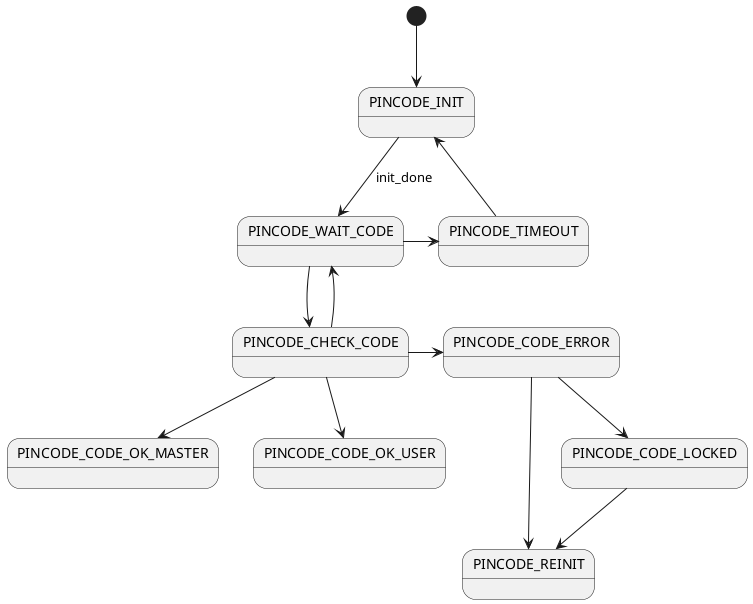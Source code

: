 @startuml
skinparam defaultTextAlignment left

state PINCODE_INIT
state PINCODE_WAIT_CODE
state PINCODE_CHECK_CODE
state PINCODE_TIMEOUT
state PINCODE_CODE_OK_MASTER
state PINCODE_CODE_OK_USER
state PINCODE_REINIT
state PINCODE_CODE_ERROR
state PINCODE_CODE_LOCKED


[*] --> PINCODE_INIT
PINCODE_INIT -down-> PINCODE_WAIT_CODE : init_done

PINCODE_WAIT_CODE -right-> PINCODE_TIMEOUT
PINCODE_WAIT_CODE -down-> PINCODE_CHECK_CODE

PINCODE_TIMEOUT -up-> PINCODE_INIT

PINCODE_CHECK_CODE --> PINCODE_CODE_OK_MASTER
PINCODE_CHECK_CODE --> PINCODE_CODE_OK_USER
PINCODE_CHECK_CODE -> PINCODE_CODE_ERROR
PINCODE_CHECK_CODE --> PINCODE_WAIT_CODE

PINCODE_CODE_ERROR --> PINCODE_CODE_LOCKED
PINCODE_CODE_ERROR --> PINCODE_REINIT

PINCODE_CODE_LOCKED --> PINCODE_REINIT

@enduml